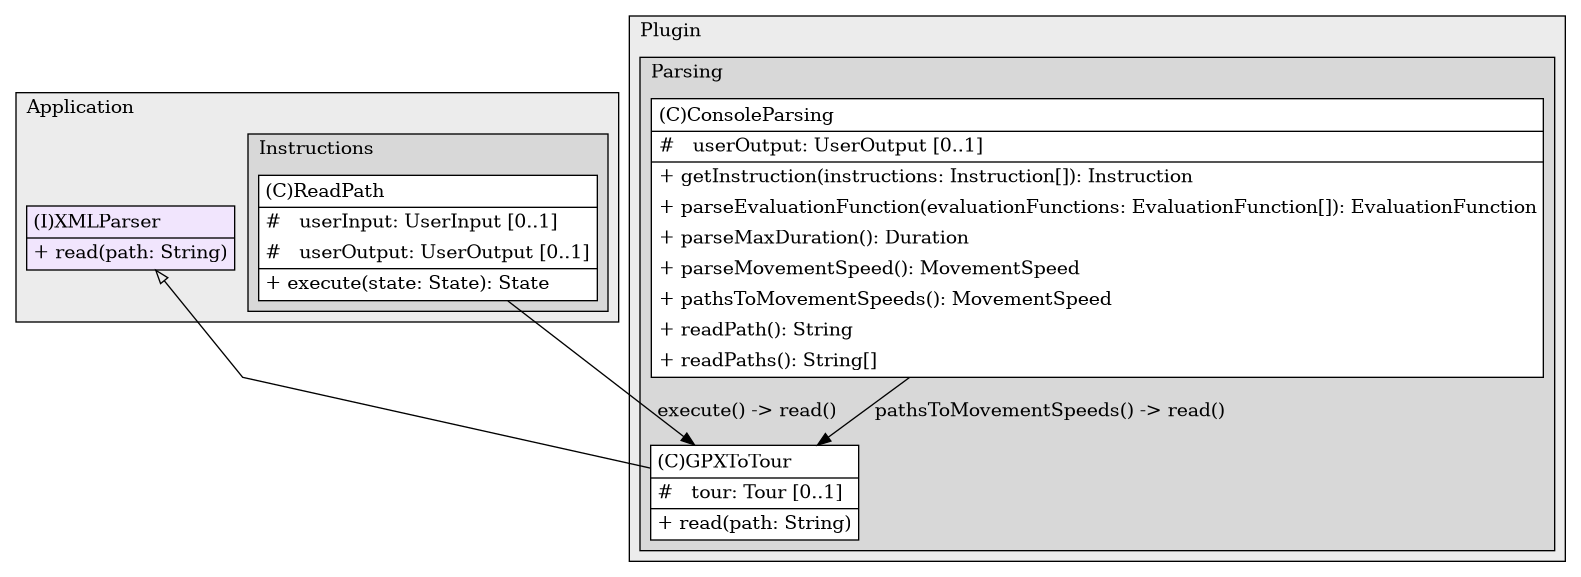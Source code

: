 @startuml

/' diagram meta data start
config=StructureConfiguration;
{
  "projectClassification": {
    "searchMode": "OpenProject", // OpenProject, AllProjects
    "includedProjects": "",
    "pathEndKeywords": "*.impl",
    "isClientPath": "",
    "isClientName": "",
    "isTestPath": "",
    "isTestName": "",
    "isMappingPath": "",
    "isMappingName": "",
    "isDataAccessPath": "",
    "isDataAccessName": "",
    "isDataStructurePath": "",
    "isDataStructureName": "",
    "isInterfaceStructuresPath": "",
    "isInterfaceStructuresName": "",
    "isEntryPointPath": "",
    "isEntryPointName": "",
    "treatFinalFieldsAsMandatory": false
  },
  "graphRestriction": {
    "classPackageExcludeFilter": "",
    "classPackageIncludeFilter": "",
    "classNameExcludeFilter": "",
    "classNameIncludeFilter": "",
    "methodNameExcludeFilter": "",
    "methodNameIncludeFilter": "",
    "removeByInheritance": "", // inheritance/annotation based filtering is done in a second step
    "removeByAnnotation": "",
    "removeByClassPackage": "", // cleanup the graph after inheritance/annotation based filtering is done
    "removeByClassName": "",
    "cutMappings": false,
    "cutEnum": true,
    "cutTests": true,
    "cutClient": true,
    "cutDataAccess": true,
    "cutInterfaceStructures": true,
    "cutDataStructures": true,
    "cutGetterAndSetter": true,
    "cutConstructors": true
  },
  "graphTraversal": {
    "forwardDepth": 0,
    "backwardDepth": 1,
    "classPackageExcludeFilter": "",
    "classPackageIncludeFilter": "",
    "classNameExcludeFilter": "GPXToTrack",
    "classNameIncludeFilter": "",
    "methodNameExcludeFilter": "",
    "methodNameIncludeFilter": "",
    "hideMappings": false,
    "hideDataStructures": false,
    "hidePrivateMethods": true,
    "hideInterfaceCalls": false, // indirection: implementation -> interface (is hidden) -> implementation
    "onlyShowApplicationEntryPoints": false, // root node is included
    "useMethodCallsForStructureDiagram": "BothDirections" // ForwardOnly, BothDirections, No
  },
  "details": {
    "aggregation": "GroupByClass", // ByClass, GroupByClass, None
    "showClassGenericTypes": true,
    "showMethods": true,
    "showMethodParameterNames": true,
    "showMethodParameterTypes": true,
    "showMethodReturnType": true,
    "showPackageLevels": 2,
    "showDetailedClassStructure": true
  },
  "rootClass": "GPXrechner.Plugin.Parsing.GPXReader.GPXToTour",
  "extensionCallbackMethod": "" // qualified.class.name#methodName - signature: public static String method(String)
}
diagram meta data end '/



digraph g {
    rankdir="TB"
    splines=polyline
    

'nodes 
subgraph cluster_1072845520 { 
   	label=Application
	labeljust=l
	fillcolor="#ececec"
	style=filled
   
   XMLParser402627690[
	label=<<TABLE BORDER="1" CELLBORDER="0" CELLPADDING="4" CELLSPACING="0">
<TR><TD ALIGN="LEFT" >(I)XMLParser</TD></TR>
<HR/>
<TR><TD ALIGN="LEFT" >+ read(path: String)</TD></TR>
</TABLE>>
	style=filled
	margin=0
	shape=plaintext
	fillcolor="#F1E5FD"
];

subgraph cluster_899390013 { 
   	label=Instructions
	labeljust=l
	fillcolor="#d8d8d8"
	style=filled
   
   ReadPath1197983005[
	label=<<TABLE BORDER="1" CELLBORDER="0" CELLPADDING="4" CELLSPACING="0">
<TR><TD ALIGN="LEFT" >(C)ReadPath</TD></TR>
<HR/>
<TR><TD ALIGN="LEFT" >#   userInput: UserInput [0..1]</TD></TR>
<TR><TD ALIGN="LEFT" >#   userOutput: UserOutput [0..1]</TD></TR>
<HR/>
<TR><TD ALIGN="LEFT" >+ execute(state: State): State</TD></TR>
</TABLE>>
	style=filled
	margin=0
	shape=plaintext
	fillcolor="#FFFFFF"
];
} 
} 

subgraph cluster_1901307053 { 
   	label=Plugin
	labeljust=l
	fillcolor="#ececec"
	style=filled
   
   subgraph cluster_1723619061 { 
   	label=Parsing
	labeljust=l
	fillcolor="#d8d8d8"
	style=filled
   
   ConsoleParsing880033487[
	label=<<TABLE BORDER="1" CELLBORDER="0" CELLPADDING="4" CELLSPACING="0">
<TR><TD ALIGN="LEFT" >(C)ConsoleParsing</TD></TR>
<HR/>
<TR><TD ALIGN="LEFT" >#   userOutput: UserOutput [0..1]</TD></TR>
<HR/>
<TR><TD ALIGN="LEFT" >+ getInstruction(instructions: Instruction[]): Instruction</TD></TR>
<TR><TD ALIGN="LEFT" >+ parseEvaluationFunction(evaluationFunctions: EvaluationFunction[]): EvaluationFunction</TD></TR>
<TR><TD ALIGN="LEFT" >+ parseMaxDuration(): Duration</TD></TR>
<TR><TD ALIGN="LEFT" >+ parseMovementSpeed(): MovementSpeed</TD></TR>
<TR><TD ALIGN="LEFT" >+ pathsToMovementSpeeds(): MovementSpeed</TD></TR>
<TR><TD ALIGN="LEFT" >+ readPath(): String</TD></TR>
<TR><TD ALIGN="LEFT" >+ readPaths(): String[]</TD></TR>
</TABLE>>
	style=filled
	margin=0
	shape=plaintext
	fillcolor="#FFFFFF"
];

GPXToTour923078099[
	label=<<TABLE BORDER="1" CELLBORDER="0" CELLPADDING="4" CELLSPACING="0">
<TR><TD ALIGN="LEFT" >(C)GPXToTour</TD></TR>
<HR/>
<TR><TD ALIGN="LEFT" >#   tour: Tour [0..1]</TD></TR>
<HR/>
<TR><TD ALIGN="LEFT" >+ read(path: String)</TD></TR>
</TABLE>>
	style=filled
	margin=0
	shape=plaintext
	fillcolor="#FFFFFF"
];
} 
} 

'edges    
ConsoleParsing880033487 -> GPXToTour923078099[label="pathsToMovementSpeeds() -> read()"];
ReadPath1197983005 -> GPXToTour923078099[label="execute() -> read()"];
XMLParser402627690 -> GPXToTour923078099[arrowhead=none, arrowtail=empty, dir=both];
    
}
@enduml